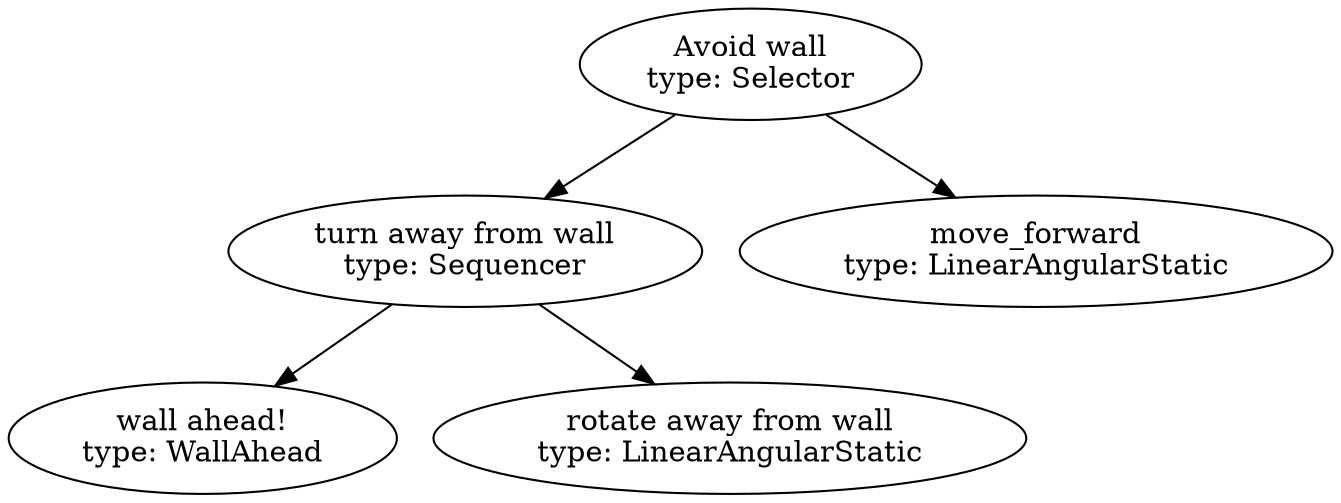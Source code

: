// Behavior Tree
digraph {
	140613591162592 [label="wall ahead!
type: WallAhead"]
	140613591231456 [label="rotate away from wall
type: LinearAngularStatic"]
	140613590863104 [label="turn away from wall
type: Sequencer"]
	140613590863104 -> 140613591162592
	140613590863104 -> 140613591231456
	140613590863632 [label="move_forward
type: LinearAngularStatic"]
	140613590863536 [label="Avoid wall
type: Selector"]
	140613590863536 -> 140613590863104
	140613590863536 -> 140613590863632
}
